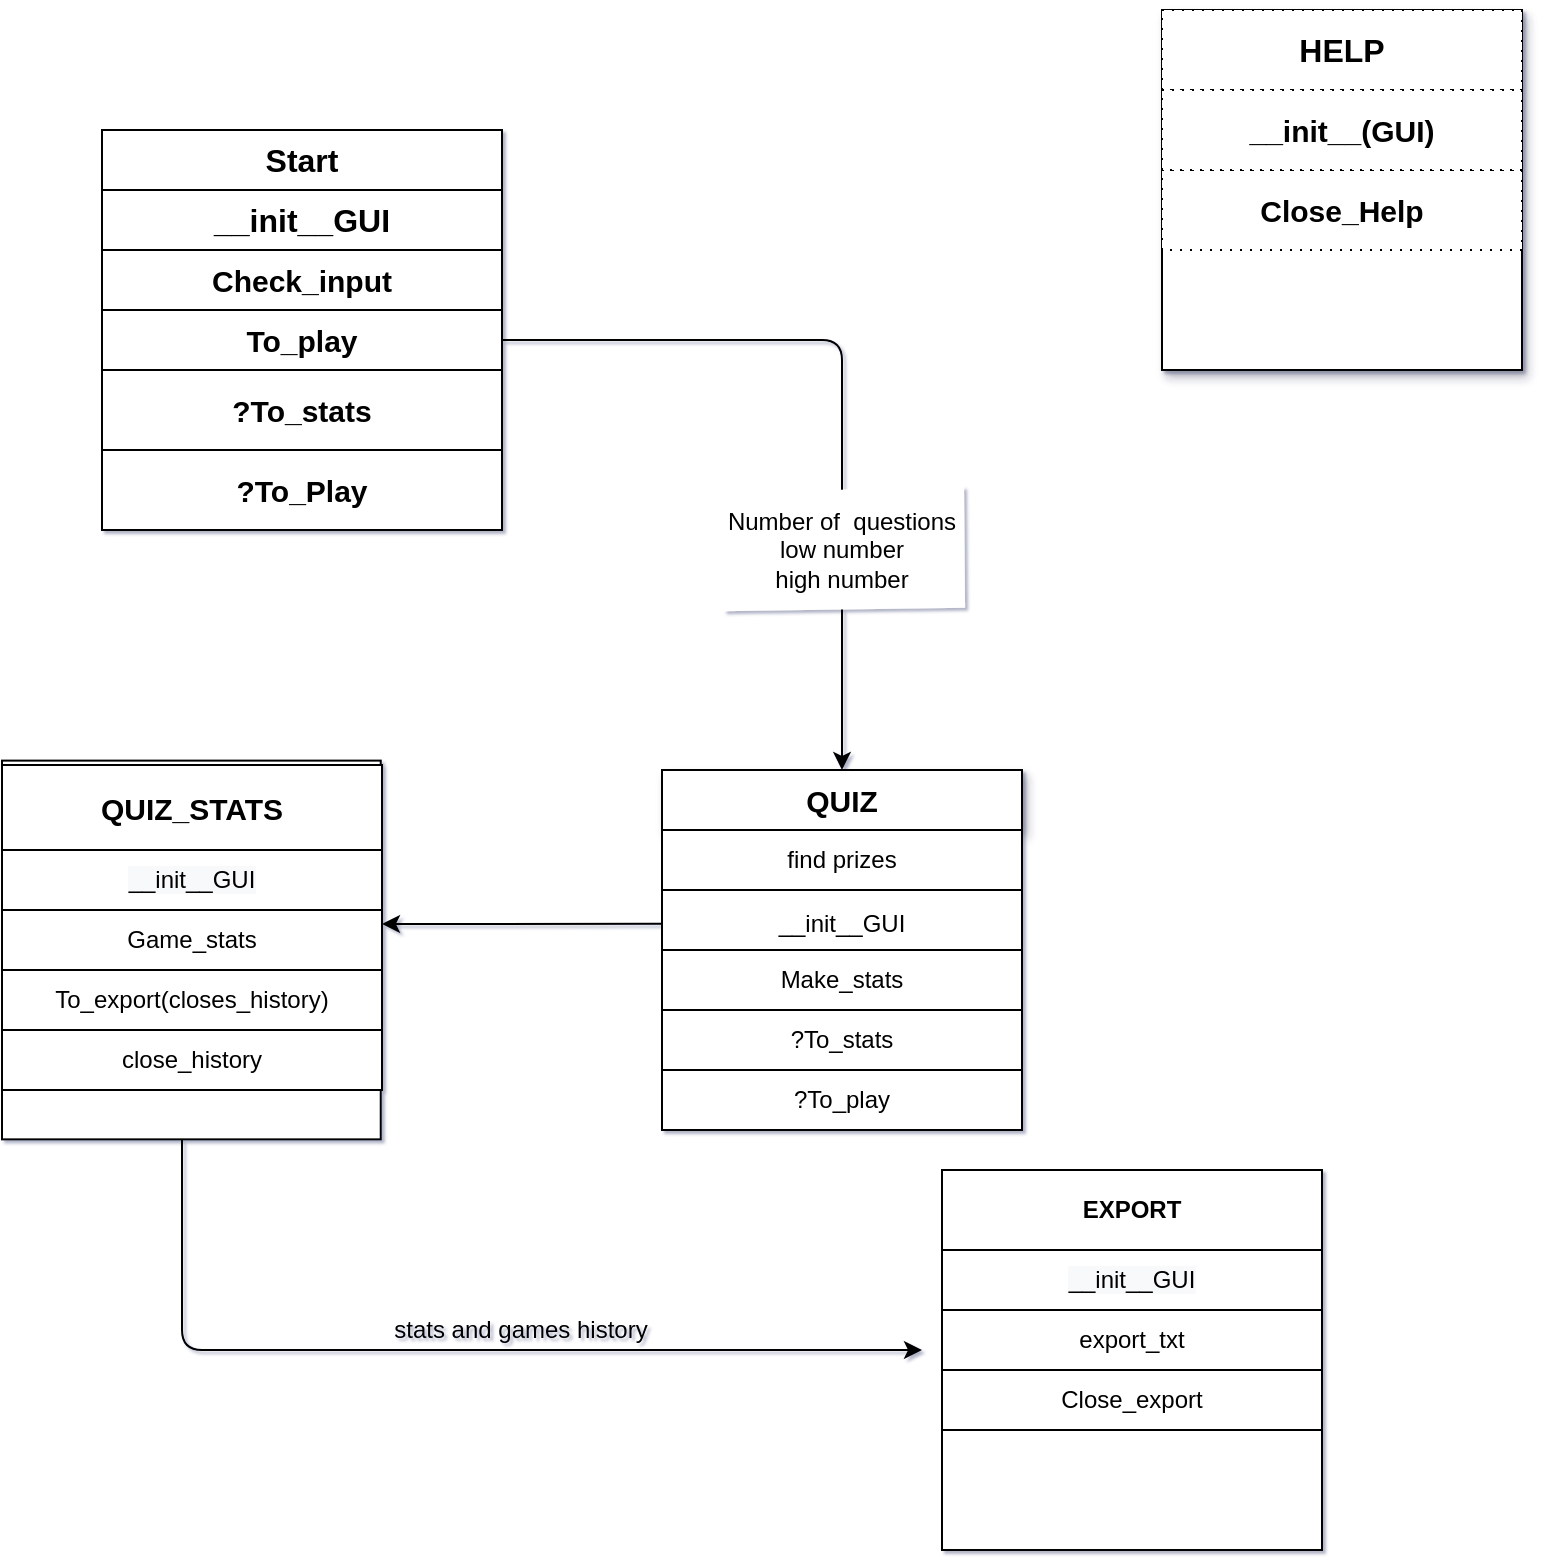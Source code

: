<mxfile version="13.6.6" type="device"><diagram id="OCMOmkAHiKWZympBZcki" name="Page-1"><mxGraphModel dx="1422" dy="794" grid="0" gridSize="10" guides="1" tooltips="1" connect="1" arrows="1" fold="1" page="0" pageScale="1" pageWidth="850" pageHeight="1100" background="none" math="0" shadow="1"><root><mxCell id="0"/><mxCell id="1" parent="0"/><mxCell id="fu5Y8O5IspGEexyk4J6C-4" value="" style="whiteSpace=wrap;html=1;aspect=fixed;align=left;" parent="1" vertex="1"><mxGeometry x="80" y="120" width="200" height="200" as="geometry"/></mxCell><mxCell id="fu5Y8O5IspGEexyk4J6C-5" value="&lt;b&gt;&lt;font style=&quot;font-size: 16px&quot;&gt;Start&lt;/font&gt;&lt;/b&gt;" style="text;html=1;fillColor=none;align=center;verticalAlign=middle;whiteSpace=wrap;rounded=0;strokeColor=#000000;" parent="1" vertex="1"><mxGeometry x="80" y="120" width="200" height="30" as="geometry"/></mxCell><mxCell id="fu5Y8O5IspGEexyk4J6C-9" value="&lt;font size=&quot;1&quot;&gt;&lt;b style=&quot;font-size: 16px&quot;&gt;__init__GUI&lt;/b&gt;&lt;/font&gt;" style="rounded=0;whiteSpace=wrap;html=1;strokeColor=#000000;" parent="1" vertex="1"><mxGeometry x="80" y="150" width="200" height="30" as="geometry"/></mxCell><mxCell id="fu5Y8O5IspGEexyk4J6C-10" value="&lt;font style=&quot;font-size: 15px&quot;&gt;&lt;b&gt;Check_input&lt;/b&gt;&lt;/font&gt;" style="rounded=0;whiteSpace=wrap;html=1;strokeColor=#000000;" parent="1" vertex="1"><mxGeometry x="80" y="180" width="200" height="30" as="geometry"/></mxCell><mxCell id="fu5Y8O5IspGEexyk4J6C-11" value="&lt;font style=&quot;font-size: 15px&quot;&gt;&lt;b&gt;To_play&lt;/b&gt;&lt;/font&gt;" style="rounded=0;whiteSpace=wrap;html=1;strokeColor=#000000;" parent="1" vertex="1"><mxGeometry x="80" y="210" width="200" height="30" as="geometry"/></mxCell><mxCell id="fu5Y8O5IspGEexyk4J6C-12" value="&lt;font style=&quot;font-size: 15px&quot;&gt;&lt;b&gt;?To_stats&lt;/b&gt;&lt;/font&gt;" style="rounded=0;whiteSpace=wrap;html=1;strokeColor=#000000;" parent="1" vertex="1"><mxGeometry x="80" y="240" width="200" height="40" as="geometry"/></mxCell><mxCell id="fu5Y8O5IspGEexyk4J6C-13" value="&lt;font style=&quot;font-size: 15px&quot;&gt;&lt;b&gt;?To_Play&lt;/b&gt;&lt;/font&gt;" style="rounded=0;whiteSpace=wrap;html=1;strokeColor=#000000;" parent="1" vertex="1"><mxGeometry x="80" y="280" width="200" height="40" as="geometry"/></mxCell><mxCell id="fu5Y8O5IspGEexyk4J6C-14" value="" style="endArrow=classic;html=1;exitX=1;exitY=0.5;exitDx=0;exitDy=0;exitPerimeter=0;" parent="1" source="fu5Y8O5IspGEexyk4J6C-11" edge="1"><mxGeometry width="50" height="50" relative="1" as="geometry"><mxPoint x="290" y="240" as="sourcePoint"/><mxPoint x="450" y="440" as="targetPoint"/><Array as="points"><mxPoint x="450" y="225"/></Array></mxGeometry></mxCell><mxCell id="fu5Y8O5IspGEexyk4J6C-15" value="" style="whiteSpace=wrap;html=1;aspect=fixed;strokeColor=#000000;" parent="1" vertex="1"><mxGeometry x="360" y="440" width="180" height="180" as="geometry"/></mxCell><mxCell id="fu5Y8O5IspGEexyk4J6C-16" value="Text" style="text;html=1;strokeColor=none;fillColor=none;align=center;verticalAlign=middle;whiteSpace=wrap;rounded=0;" parent="1" vertex="1"><mxGeometry x="390" y="300" width="120" height="60" as="geometry"/></mxCell><mxCell id="fu5Y8O5IspGEexyk4J6C-17" value="Number of&amp;nbsp; questions&lt;br&gt;low number&lt;br&gt;high number" style="rounded=0;whiteSpace=wrap;html=1;glass=0;dashed=1;dashPattern=1 4;strokeColor=none;sketch=1;" parent="1" vertex="1"><mxGeometry x="390" y="300" width="120" height="60" as="geometry"/></mxCell><mxCell id="fu5Y8O5IspGEexyk4J6C-18" value="&lt;b&gt;&lt;font style=&quot;font-size: 15px&quot;&gt;QUIZ&lt;/font&gt;&lt;/b&gt;" style="rounded=0;whiteSpace=wrap;html=1;glass=0;sketch=0;strokeColor=#000000;shadow=1;" parent="1" vertex="1"><mxGeometry x="360" y="440" width="180" height="30" as="geometry"/></mxCell><mxCell id="fu5Y8O5IspGEexyk4J6C-19" value="" style="rounded=0;whiteSpace=wrap;html=1;glass=0;sketch=0;strokeColor=#000000;" parent="1" vertex="1"><mxGeometry x="360" y="497.5" width="180" height="32.5" as="geometry"/></mxCell><mxCell id="fu5Y8O5IspGEexyk4J6C-20" value="" style="rounded=0;whiteSpace=wrap;html=1;glass=0;sketch=0;strokeColor=#000000;" parent="1" vertex="1"><mxGeometry x="360" y="530" width="180" height="30" as="geometry"/></mxCell><mxCell id="fu5Y8O5IspGEexyk4J6C-21" value="?To_play" style="rounded=0;whiteSpace=wrap;html=1;glass=0;sketch=0;strokeColor=#000000;" parent="1" vertex="1"><mxGeometry x="360" y="590" width="180" height="30" as="geometry"/></mxCell><mxCell id="fu5Y8O5IspGEexyk4J6C-22" value="" style="rounded=0;whiteSpace=wrap;html=1;glass=0;sketch=0;strokeColor=#000000;" parent="1" vertex="1"><mxGeometry x="360" y="560" width="180" height="30" as="geometry"/></mxCell><mxCell id="fu5Y8O5IspGEexyk4J6C-23" value="" style="rounded=0;whiteSpace=wrap;html=1;glass=0;sketch=0;strokeColor=#000000;" parent="1" vertex="1"><mxGeometry x="360" y="470" width="180" height="30" as="geometry"/></mxCell><mxCell id="fu5Y8O5IspGEexyk4J6C-24" value="?To_stats" style="text;html=1;strokeColor=none;fillColor=none;align=center;verticalAlign=middle;whiteSpace=wrap;rounded=0;shadow=1;glass=0;sketch=0;" parent="1" vertex="1"><mxGeometry x="360" y="560" width="180" height="30" as="geometry"/></mxCell><mxCell id="fu5Y8O5IspGEexyk4J6C-25" value="Make_stats" style="text;html=1;strokeColor=none;fillColor=none;align=center;verticalAlign=middle;whiteSpace=wrap;rounded=0;shadow=1;glass=0;sketch=0;" parent="1" vertex="1"><mxGeometry x="360" y="530" width="180" height="30" as="geometry"/></mxCell><mxCell id="fu5Y8O5IspGEexyk4J6C-26" value="__init__GUI" style="text;html=1;strokeColor=none;fillColor=none;align=center;verticalAlign=middle;whiteSpace=wrap;rounded=0;shadow=1;glass=0;sketch=0;" parent="1" vertex="1"><mxGeometry x="360" y="503.75" width="180" height="26.25" as="geometry"/></mxCell><mxCell id="fu5Y8O5IspGEexyk4J6C-27" value="find prizes" style="text;html=1;strokeColor=none;fillColor=none;align=center;verticalAlign=middle;whiteSpace=wrap;rounded=0;shadow=1;glass=0;sketch=0;" parent="1" vertex="1"><mxGeometry x="360" y="470" width="180" height="30" as="geometry"/></mxCell><mxCell id="fu5Y8O5IspGEexyk4J6C-29" value="" style="whiteSpace=wrap;html=1;aspect=fixed;shadow=1;glass=0;sketch=0;strokeColor=#000000;" parent="1" vertex="1"><mxGeometry x="610" y="60" width="180" height="180" as="geometry"/></mxCell><mxCell id="fu5Y8O5IspGEexyk4J6C-30" value="&lt;font style=&quot;font-size: 16px&quot;&gt;&lt;b&gt;HELP&lt;/b&gt;&lt;/font&gt;" style="rounded=0;whiteSpace=wrap;html=1;shadow=0;glass=0;sketch=0;strokeColor=#000000;dashed=1;dashPattern=1 4;" parent="1" vertex="1"><mxGeometry x="610" y="60" width="180" height="40" as="geometry"/></mxCell><mxCell id="fu5Y8O5IspGEexyk4J6C-31" value="&lt;font style=&quot;font-size: 15px&quot;&gt;&lt;b&gt;Close_Help&lt;/b&gt;&lt;/font&gt;" style="rounded=0;whiteSpace=wrap;html=1;shadow=0;glass=0;dashed=1;dashPattern=1 4;sketch=0;strokeColor=#000000;" parent="1" vertex="1"><mxGeometry x="610" y="140" width="180" height="40" as="geometry"/></mxCell><mxCell id="fu5Y8O5IspGEexyk4J6C-32" value="&lt;font style=&quot;font-size: 15px&quot;&gt;&lt;b&gt;__init__(GUI)&lt;/b&gt;&lt;/font&gt;" style="rounded=0;whiteSpace=wrap;html=1;shadow=0;glass=0;dashed=1;dashPattern=1 4;sketch=0;strokeColor=#000000;" parent="1" vertex="1"><mxGeometry x="610" y="100" width="180" height="40" as="geometry"/></mxCell><mxCell id="fu5Y8O5IspGEexyk4J6C-35" value="" style="endArrow=classic;html=1;exitX=0;exitY=0.5;exitDx=0;exitDy=0;" parent="1" source="fu5Y8O5IspGEexyk4J6C-26" edge="1"><mxGeometry width="50" height="50" relative="1" as="geometry"><mxPoint x="400" y="480" as="sourcePoint"/><mxPoint x="220" y="517" as="targetPoint"/></mxGeometry></mxCell><mxCell id="fu5Y8O5IspGEexyk4J6C-37" value="" style="whiteSpace=wrap;html=1;aspect=fixed;shadow=0;glass=0;sketch=0;strokeColor=#000000;" parent="1" vertex="1"><mxGeometry x="30" y="435.31" width="189.37" height="189.37" as="geometry"/></mxCell><mxCell id="fu5Y8O5IspGEexyk4J6C-38" value="&#10;&#10;&lt;span style=&quot;color: rgb(0, 0, 0); font-family: helvetica; font-size: 12px; font-style: normal; font-weight: 400; letter-spacing: normal; text-align: center; text-indent: 0px; text-transform: none; word-spacing: 0px; background-color: rgb(248, 249, 250); display: inline; float: none;&quot;&gt;__init__GUI&lt;/span&gt;&#10;&#10;" style="rounded=0;whiteSpace=wrap;html=1;shadow=0;glass=0;sketch=0;strokeColor=#000000;" parent="1" vertex="1"><mxGeometry x="30" y="480" width="190" height="30" as="geometry"/></mxCell><mxCell id="fu5Y8O5IspGEexyk4J6C-39" value="&lt;font style=&quot;font-size: 15px&quot;&gt;&lt;b&gt;QUIZ_STATS&lt;/b&gt;&lt;/font&gt;" style="rounded=0;whiteSpace=wrap;html=1;shadow=0;glass=0;sketch=0;strokeColor=#000000;" parent="1" vertex="1"><mxGeometry x="30" y="437.5" width="190" height="42.5" as="geometry"/></mxCell><mxCell id="fu5Y8O5IspGEexyk4J6C-44" value="" style="endArrow=classic;html=1;" parent="1" edge="1"><mxGeometry width="50" height="50" relative="1" as="geometry"><mxPoint x="120" y="625" as="sourcePoint"/><mxPoint x="490" y="730" as="targetPoint"/><Array as="points"><mxPoint x="120" y="730"/></Array></mxGeometry></mxCell><mxCell id="fu5Y8O5IspGEexyk4J6C-45" value="" style="whiteSpace=wrap;html=1;aspect=fixed;shadow=0;glass=0;sketch=0;strokeColor=#000000;" parent="1" vertex="1"><mxGeometry x="500" y="640" width="190" height="190" as="geometry"/></mxCell><mxCell id="fu5Y8O5IspGEexyk4J6C-46" value="&lt;b&gt;EXPORT&lt;/b&gt;" style="rounded=0;whiteSpace=wrap;html=1;shadow=0;glass=0;sketch=0;strokeColor=#000000;" parent="1" vertex="1"><mxGeometry x="500" y="640" width="190" height="40" as="geometry"/></mxCell><mxCell id="omSet2rLmmzeluKoTwsG-3" value="Close_export" style="rounded=0;whiteSpace=wrap;html=1;" vertex="1" parent="1"><mxGeometry x="500" y="740" width="190" height="30" as="geometry"/></mxCell><mxCell id="omSet2rLmmzeluKoTwsG-4" value="&#10;&#10;&lt;span style=&quot;color: rgb(0, 0, 0); font-family: helvetica; font-size: 12px; font-style: normal; font-weight: 400; letter-spacing: normal; text-align: center; text-indent: 0px; text-transform: none; word-spacing: 0px; background-color: rgb(248, 249, 250); display: inline; float: none;&quot;&gt;__init__GUI&lt;/span&gt;&#10;&#10;" style="rounded=0;whiteSpace=wrap;html=1;shadow=0;glass=0;sketch=0;strokeColor=#000000;" vertex="1" parent="1"><mxGeometry x="500" y="680" width="190" height="30" as="geometry"/></mxCell><mxCell id="omSet2rLmmzeluKoTwsG-5" value="export_txt" style="rounded=0;whiteSpace=wrap;html=1;shadow=0;glass=0;sketch=0;strokeColor=#000000;" vertex="1" parent="1"><mxGeometry x="500" y="710" width="190" height="30" as="geometry"/></mxCell><mxCell id="omSet2rLmmzeluKoTwsG-6" value="Game_stats" style="rounded=0;whiteSpace=wrap;html=1;" vertex="1" parent="1"><mxGeometry x="30" y="510" width="190" height="30" as="geometry"/></mxCell><mxCell id="omSet2rLmmzeluKoTwsG-7" value="To_export(closes_history)" style="rounded=0;whiteSpace=wrap;html=1;" vertex="1" parent="1"><mxGeometry x="30" y="540" width="190" height="30" as="geometry"/></mxCell><mxCell id="omSet2rLmmzeluKoTwsG-8" value="close_history" style="rounded=0;whiteSpace=wrap;html=1;" vertex="1" parent="1"><mxGeometry x="30" y="570" width="190" height="30" as="geometry"/></mxCell><mxCell id="omSet2rLmmzeluKoTwsG-9" value="stats and games history" style="text;html=1;strokeColor=none;fillColor=none;align=center;verticalAlign=middle;whiteSpace=wrap;rounded=0;dashed=1;dashPattern=1 4;sketch=1;" vertex="1" parent="1"><mxGeometry x="219.37" y="690" width="140.63" height="60" as="geometry"/></mxCell></root></mxGraphModel></diagram></mxfile>